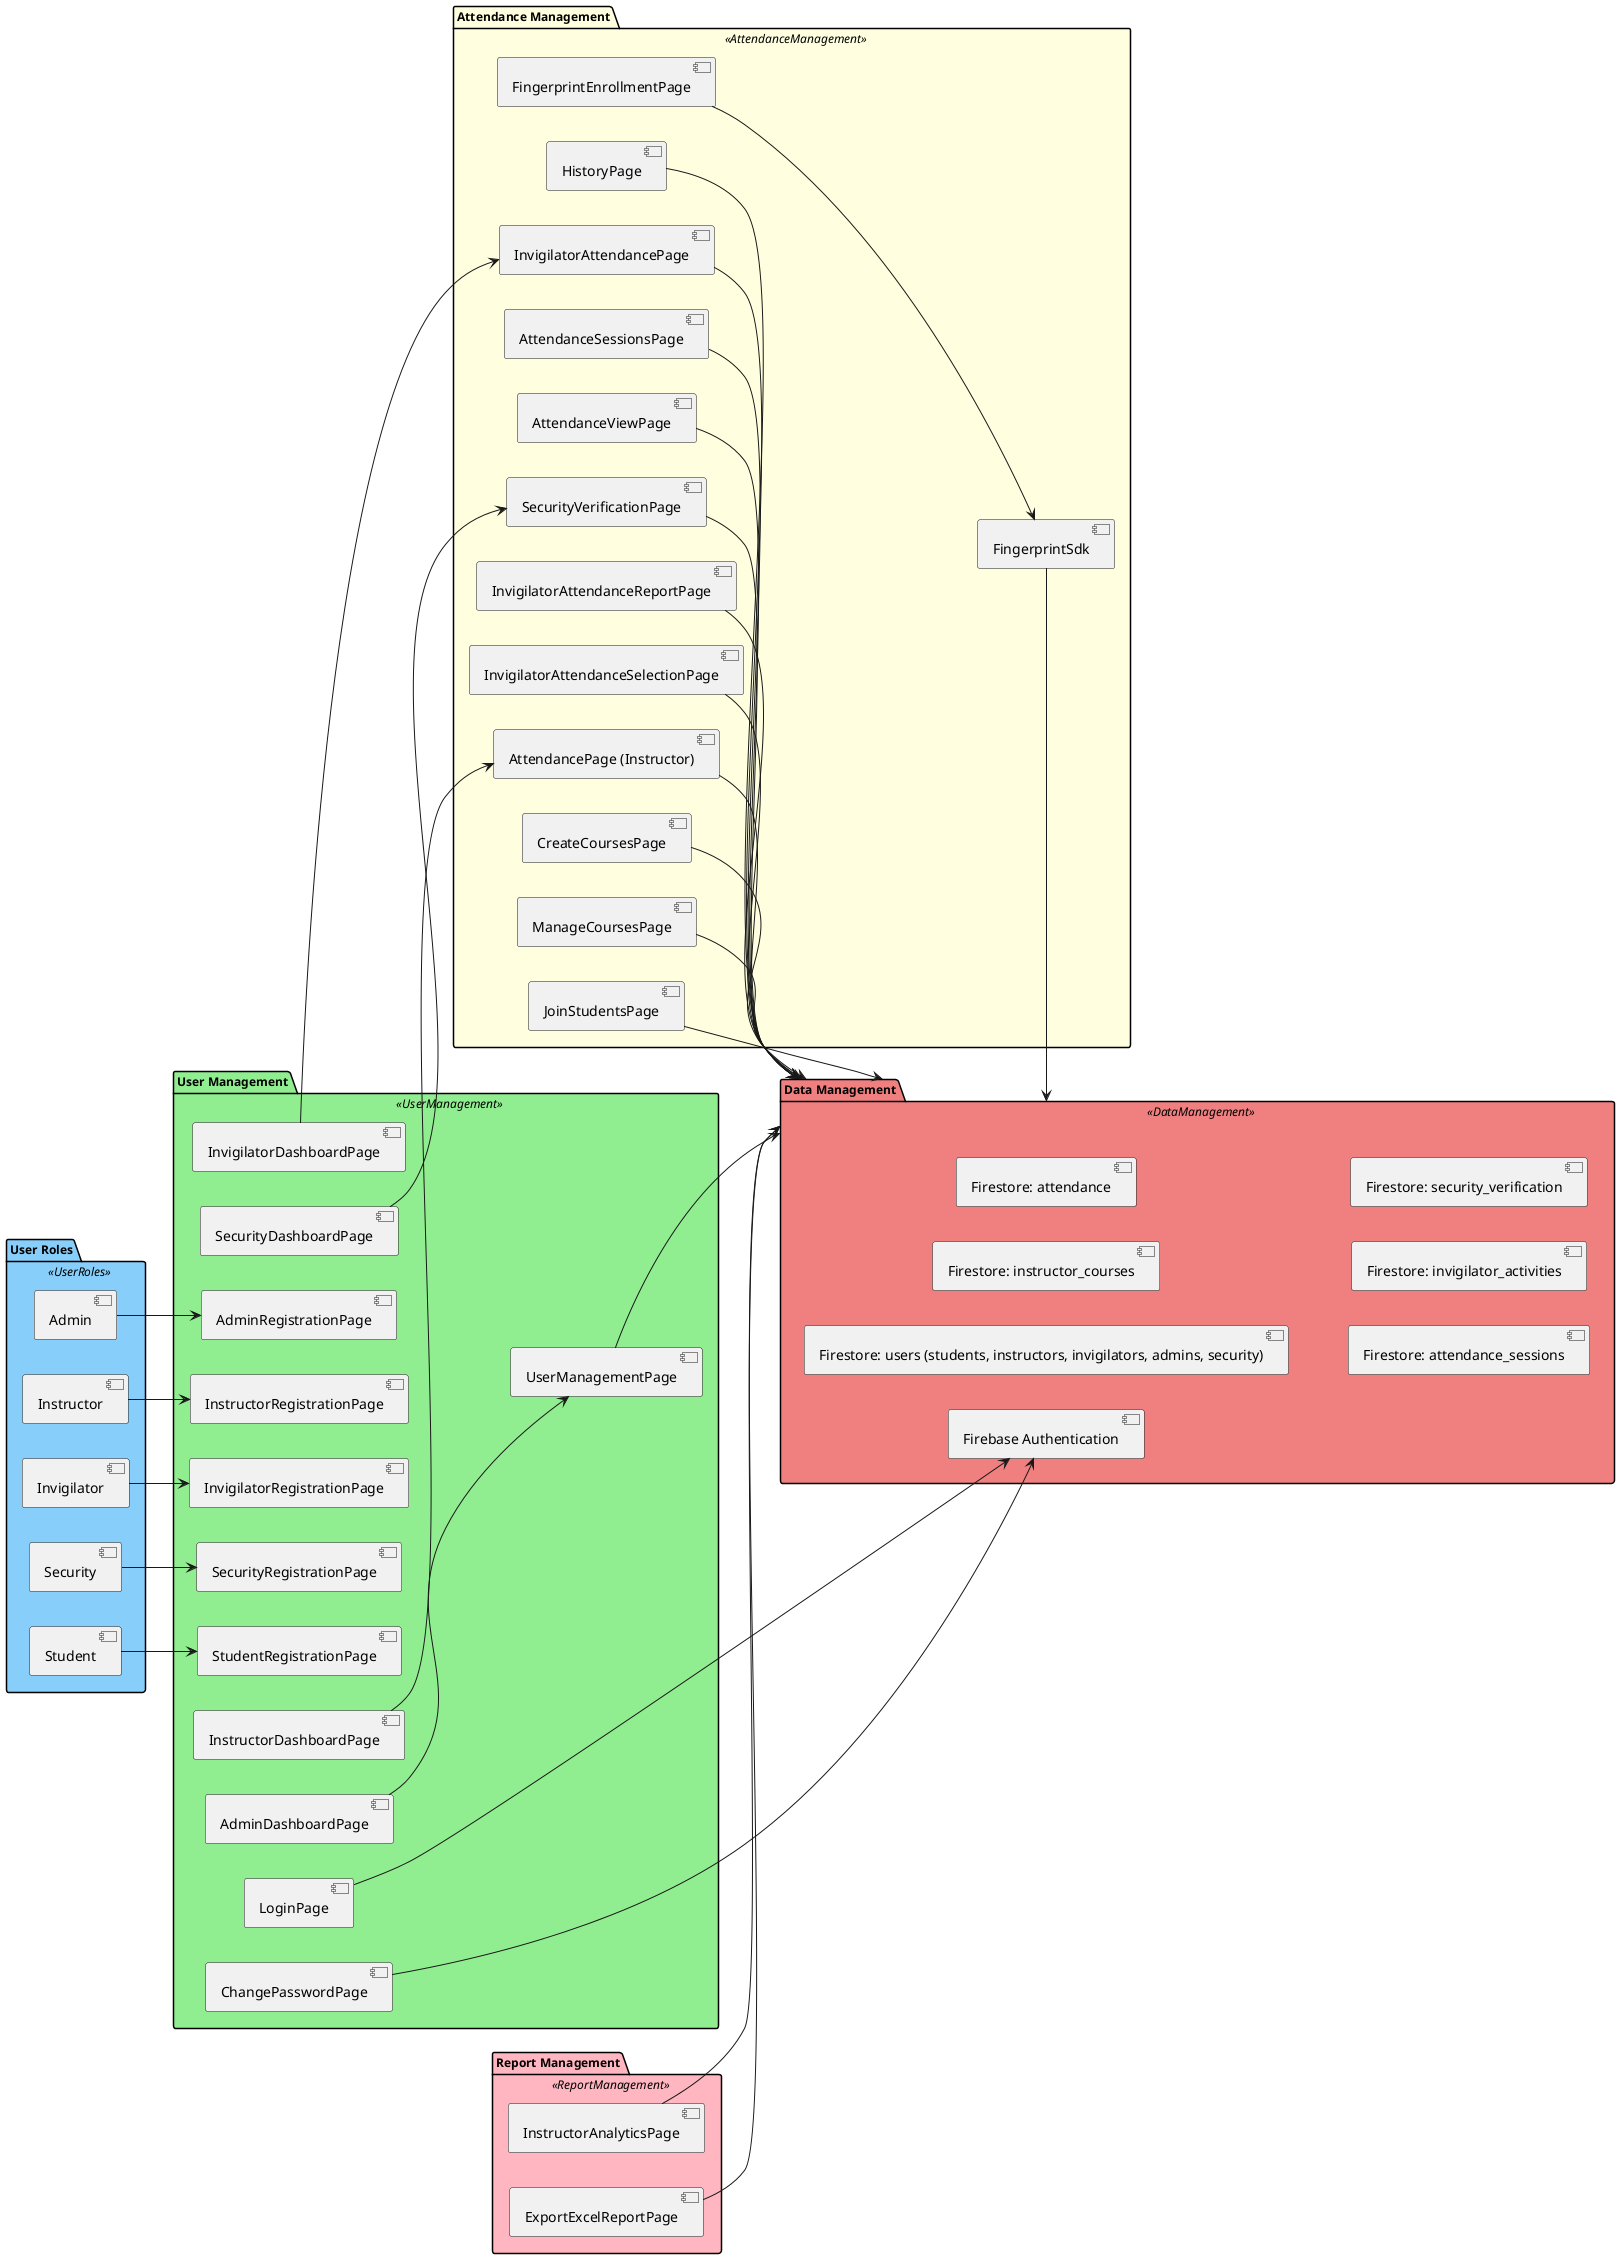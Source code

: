 @startuml FingerprintMIS8_Functional_Diagram_Compact

skinparam package {
  BackgroundColor<<UserRoles>> LightSkyBlue
  BackgroundColor<<UserManagement>> LightGreen
  BackgroundColor<<AttendanceManagement>> LightYellow
  BackgroundColor<<DataManagement>> LightCoral
  BackgroundColor<<ReportManagement>> LightPink
  BorderColor Black
  FontColor Black
  FontSize 12
  FontName Arial
}

' Arrange packages in a grid layout
left to right direction

package "User Roles" <<UserRoles>> {
  [Admin]
  [Instructor]
  [Invigilator]
  [Security]
  [Student]
}

package "User Management" <<UserManagement>> {
  [LoginPage]
  [ChangePasswordPage]
  [AdminRegistrationPage]
  [InstructorRegistrationPage]
  [InvigilatorRegistrationPage]
  [SecurityRegistrationPage]
  [StudentRegistrationPage]
  [UserManagementPage]
  [AdminDashboardPage]
  [InstructorDashboardPage]
  [InvigilatorDashboardPage]
  [SecurityDashboardPage]
}

package "Attendance Management" <<AttendanceManagement>> {
  [AttendancePage (Instructor)]
  [AttendanceSessionsPage]
  [AttendanceViewPage]
  [InvigilatorAttendancePage]
  [InvigilatorAttendanceReportPage]
  [InvigilatorAttendanceSelectionPage]
  [FingerprintEnrollmentPage]
  [FingerprintSdk]
  [SecurityVerificationPage]
  [CreateCoursesPage]
  [ManageCoursesPage]
  [JoinStudentsPage]
  [HistoryPage]
}

package "Data Management" <<DataManagement>> {
  [Firestore: users (students, instructors, invigilators, admins, security)]
  [Firestore: instructor_courses]
  [Firestore: attendance]
  [Firestore: attendance_sessions]
  [Firestore: invigilator_activities]
  [Firestore: security_verification]
  [Firebase Authentication]
}

package "Report Management" <<ReportManagement>> {
  [InstructorAnalyticsPage]
  [ExportExcelReportPage]
}

' Relationships
[Admin] --> [AdminRegistrationPage]
[Instructor] --> [InstructorRegistrationPage]
[Invigilator] --> [InvigilatorRegistrationPage]
[Security] --> [SecurityRegistrationPage]
[Student] --> [StudentRegistrationPage]

[LoginPage] --> [Firebase Authentication]
[ChangePasswordPage] --> [Firebase Authentication]

[FingerprintEnrollmentPage] --> [FingerprintSdk]
[FingerprintSdk] --> [Data Management]

[AttendancePage (Instructor)] --> [Data Management]
[AttendanceSessionsPage] --> [Data Management]
[AttendanceViewPage] --> [Data Management]

[InvigilatorAttendancePage] --> [Data Management]
[InvigilatorAttendanceReportPage] --> [Data Management]
[InvigilatorAttendanceSelectionPage] --> [Data Management]

[SecurityVerificationPage] --> [Data Management]

[CreateCoursesPage] --> [Data Management]
[ManageCoursesPage] --> [Data Management]
[JoinStudentsPage] --> [Data Management]
[HistoryPage] --> [Data Management]

[InstructorAnalyticsPage] --> [Data Management]
[ExportExcelReportPage] --> [Data Management]

[UserManagementPage] --> [Data Management]

[AdminDashboardPage] --> [UserManagementPage]
[InstructorDashboardPage] --> [AttendancePage (Instructor)]
[InvigilatorDashboardPage] --> [InvigilatorAttendancePage]
[SecurityDashboardPage] --> [SecurityVerificationPage]

@enduml
